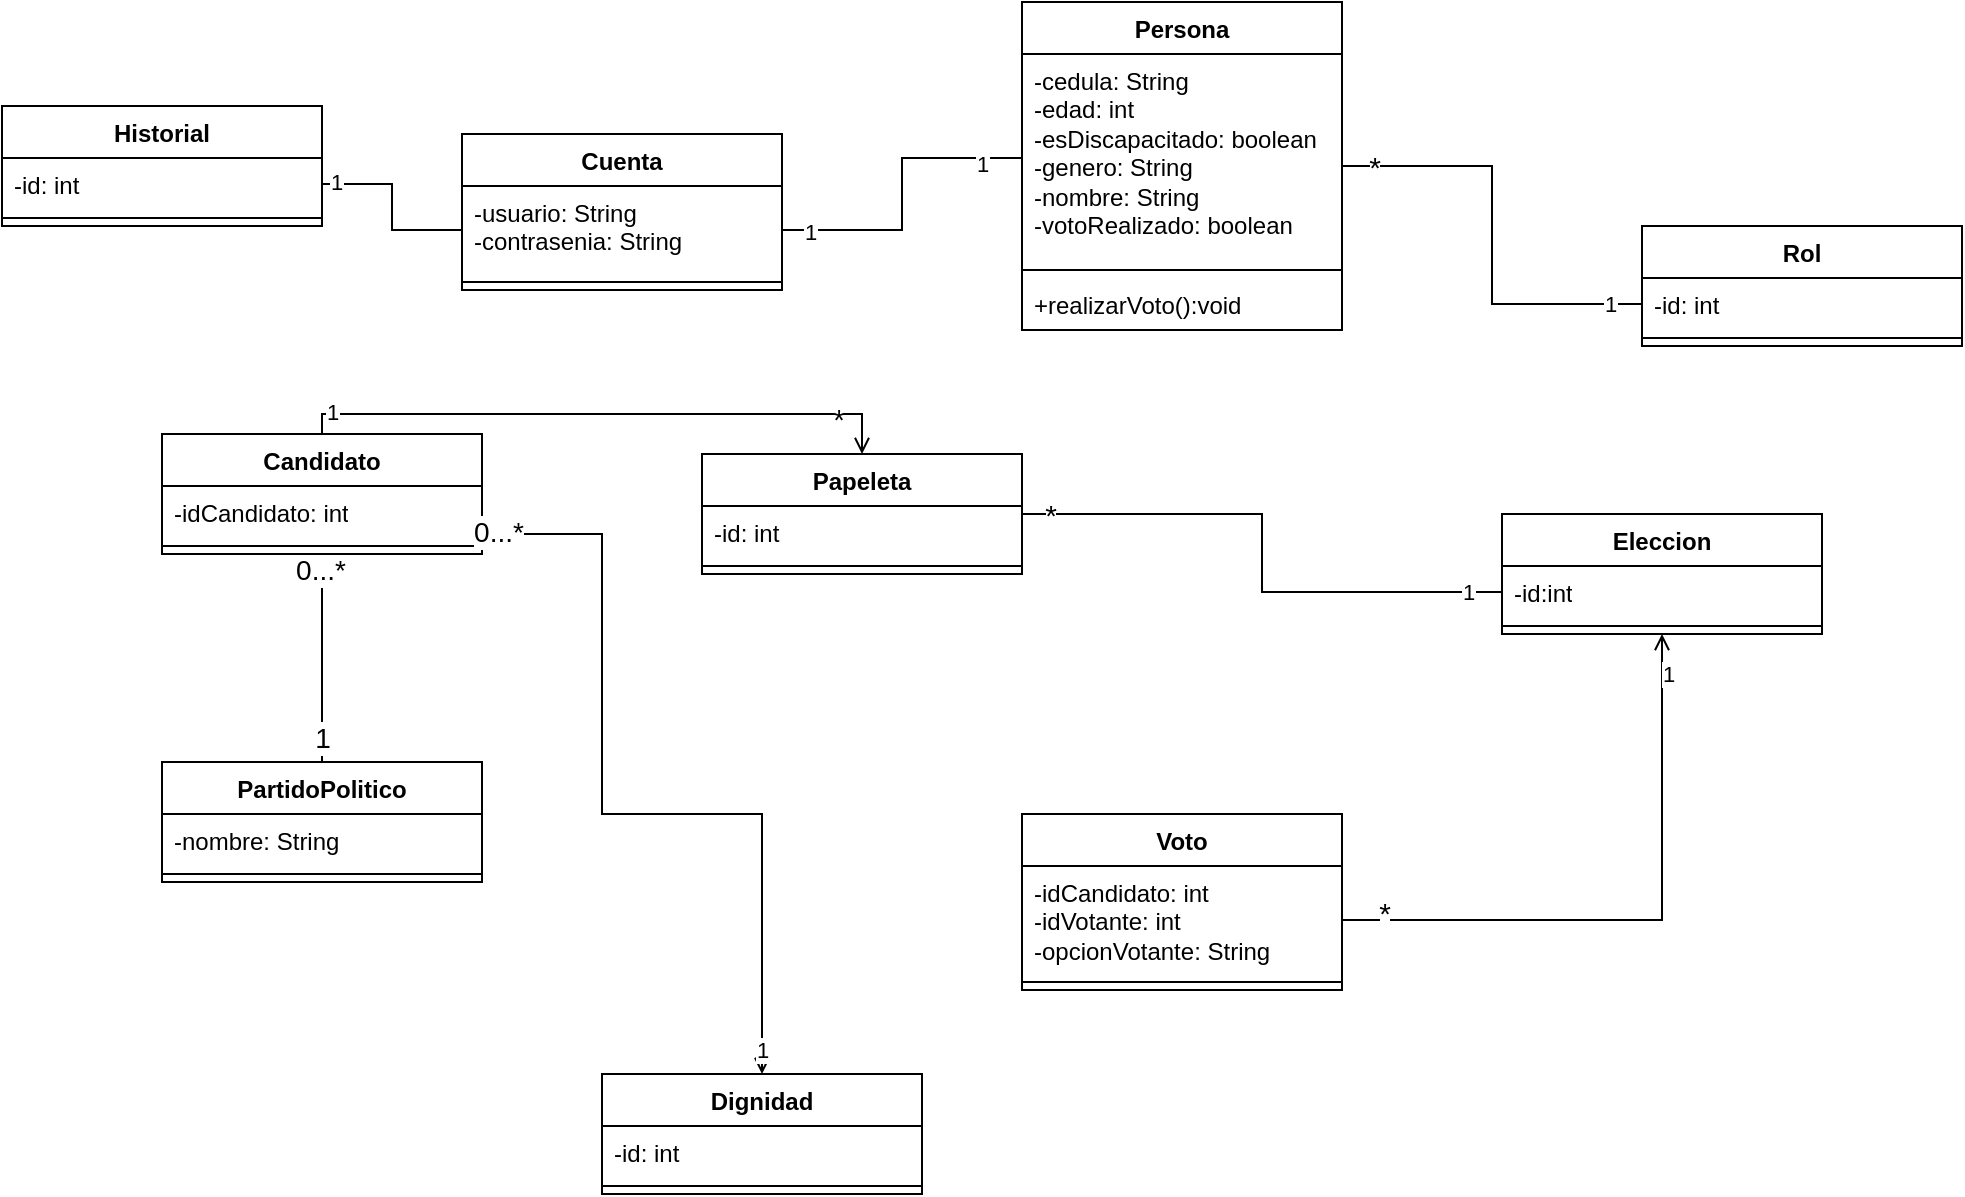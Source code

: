 <mxfile version="21.6.3" type="github">
  <diagram name="Página-1" id="prHyPreBUG_5E3eLT4iP">
    <mxGraphModel dx="1122" dy="741" grid="1" gridSize="10" guides="1" tooltips="1" connect="1" arrows="1" fold="1" page="1" pageScale="1" pageWidth="1169" pageHeight="1654" math="0" shadow="0">
      <root>
        <mxCell id="0" />
        <mxCell id="1" parent="0" />
        <mxCell id="Y1fotiqVOqHZ8sBEhJWd-53" style="edgeStyle=orthogonalEdgeStyle;rounded=0;orthogonalLoop=1;jettySize=auto;html=1;entryX=0;entryY=0.5;entryDx=0;entryDy=0;endArrow=none;endFill=0;" parent="1" source="Y1fotiqVOqHZ8sBEhJWd-1" target="Y1fotiqVOqHZ8sBEhJWd-14" edge="1">
          <mxGeometry relative="1" as="geometry" />
        </mxCell>
        <mxCell id="Y1fotiqVOqHZ8sBEhJWd-60" value="1" style="edgeLabel;html=1;align=center;verticalAlign=middle;resizable=0;points=[];fontSize=11;fontFamily=Helvetica;fontColor=default;" parent="Y1fotiqVOqHZ8sBEhJWd-53" vertex="1" connectable="0">
          <mxGeometry x="0.878" relative="1" as="geometry">
            <mxPoint as="offset" />
          </mxGeometry>
        </mxCell>
        <mxCell id="Y1fotiqVOqHZ8sBEhJWd-62" value="&lt;font style=&quot;font-size: 15px;&quot;&gt;*&lt;/font&gt;" style="edgeLabel;html=1;align=center;verticalAlign=middle;resizable=0;points=[];fontSize=11;fontFamily=Helvetica;fontColor=default;" parent="Y1fotiqVOqHZ8sBEhJWd-53" vertex="1" connectable="0">
          <mxGeometry x="-0.9" relative="1" as="geometry">
            <mxPoint as="offset" />
          </mxGeometry>
        </mxCell>
        <mxCell id="Y1fotiqVOqHZ8sBEhJWd-1" value="Papeleta" style="swimlane;fontStyle=1;align=center;verticalAlign=top;childLayout=stackLayout;horizontal=1;startSize=26;horizontalStack=0;resizeParent=1;resizeParentMax=0;resizeLast=0;collapsible=1;marginBottom=0;whiteSpace=wrap;html=1;" parent="1" vertex="1">
          <mxGeometry x="460" y="240" width="160" height="60" as="geometry" />
        </mxCell>
        <mxCell id="Y1fotiqVOqHZ8sBEhJWd-2" value="-id: int" style="text;strokeColor=none;fillColor=none;align=left;verticalAlign=top;spacingLeft=4;spacingRight=4;overflow=hidden;rotatable=0;points=[[0,0.5],[1,0.5]];portConstraint=eastwest;whiteSpace=wrap;html=1;" parent="Y1fotiqVOqHZ8sBEhJWd-1" vertex="1">
          <mxGeometry y="26" width="160" height="26" as="geometry" />
        </mxCell>
        <mxCell id="Y1fotiqVOqHZ8sBEhJWd-3" value="" style="line;strokeWidth=1;fillColor=none;align=left;verticalAlign=middle;spacingTop=-1;spacingLeft=3;spacingRight=3;rotatable=0;labelPosition=right;points=[];portConstraint=eastwest;strokeColor=inherit;" parent="Y1fotiqVOqHZ8sBEhJWd-1" vertex="1">
          <mxGeometry y="52" width="160" height="8" as="geometry" />
        </mxCell>
        <mxCell id="Y1fotiqVOqHZ8sBEhJWd-44" style="edgeStyle=orthogonalEdgeStyle;rounded=0;orthogonalLoop=1;jettySize=auto;html=1;entryX=0;entryY=0.5;entryDx=0;entryDy=0;endArrow=none;endFill=0;" parent="1" source="Y1fotiqVOqHZ8sBEhJWd-5" target="Y1fotiqVOqHZ8sBEhJWd-10" edge="1">
          <mxGeometry relative="1" as="geometry" />
        </mxCell>
        <mxCell id="Y1fotiqVOqHZ8sBEhJWd-56" value="1" style="edgeLabel;html=1;align=center;verticalAlign=middle;resizable=0;points=[];fontSize=11;fontFamily=Helvetica;fontColor=default;" parent="Y1fotiqVOqHZ8sBEhJWd-44" vertex="1" connectable="0">
          <mxGeometry x="0.842" relative="1" as="geometry">
            <mxPoint x="1" as="offset" />
          </mxGeometry>
        </mxCell>
        <mxCell id="Y1fotiqVOqHZ8sBEhJWd-57" value="&lt;font style=&quot;font-size: 15px;&quot;&gt;*&lt;/font&gt;" style="edgeLabel;html=1;align=center;verticalAlign=middle;resizable=0;points=[];fontSize=11;fontFamily=Helvetica;fontColor=default;" parent="Y1fotiqVOqHZ8sBEhJWd-44" vertex="1" connectable="0">
          <mxGeometry x="-0.855" relative="1" as="geometry">
            <mxPoint as="offset" />
          </mxGeometry>
        </mxCell>
        <mxCell id="Y1fotiqVOqHZ8sBEhJWd-5" value="Persona" style="swimlane;fontStyle=1;align=center;verticalAlign=top;childLayout=stackLayout;horizontal=1;startSize=26;horizontalStack=0;resizeParent=1;resizeParentMax=0;resizeLast=0;collapsible=1;marginBottom=0;whiteSpace=wrap;html=1;" parent="1" vertex="1">
          <mxGeometry x="620" y="14" width="160" height="164" as="geometry" />
        </mxCell>
        <mxCell id="Y1fotiqVOqHZ8sBEhJWd-6" value="-cedula: String&lt;br&gt;-edad: int&lt;br&gt;-esDiscapacitado: boolean&lt;br&gt;-genero: String&lt;br&gt;-nombre: String&lt;br&gt;-votoRealizado: boolean" style="text;strokeColor=none;fillColor=none;align=left;verticalAlign=top;spacingLeft=4;spacingRight=4;overflow=hidden;rotatable=0;points=[[0,0.5],[1,0.5]];portConstraint=eastwest;whiteSpace=wrap;html=1;" parent="Y1fotiqVOqHZ8sBEhJWd-5" vertex="1">
          <mxGeometry y="26" width="160" height="104" as="geometry" />
        </mxCell>
        <mxCell id="Y1fotiqVOqHZ8sBEhJWd-7" value="" style="line;strokeWidth=1;fillColor=none;align=left;verticalAlign=middle;spacingTop=-1;spacingLeft=3;spacingRight=3;rotatable=0;labelPosition=right;points=[];portConstraint=eastwest;strokeColor=inherit;" parent="Y1fotiqVOqHZ8sBEhJWd-5" vertex="1">
          <mxGeometry y="130" width="160" height="8" as="geometry" />
        </mxCell>
        <mxCell id="Y1fotiqVOqHZ8sBEhJWd-8" value="+realizarVoto():void" style="text;strokeColor=none;fillColor=none;align=left;verticalAlign=top;spacingLeft=4;spacingRight=4;overflow=hidden;rotatable=0;points=[[0,0.5],[1,0.5]];portConstraint=eastwest;whiteSpace=wrap;html=1;" parent="Y1fotiqVOqHZ8sBEhJWd-5" vertex="1">
          <mxGeometry y="138" width="160" height="26" as="geometry" />
        </mxCell>
        <mxCell id="Y1fotiqVOqHZ8sBEhJWd-9" value="Rol" style="swimlane;fontStyle=1;align=center;verticalAlign=top;childLayout=stackLayout;horizontal=1;startSize=26;horizontalStack=0;resizeParent=1;resizeParentMax=0;resizeLast=0;collapsible=1;marginBottom=0;whiteSpace=wrap;html=1;" parent="1" vertex="1">
          <mxGeometry x="930" y="126" width="160" height="60" as="geometry" />
        </mxCell>
        <mxCell id="Y1fotiqVOqHZ8sBEhJWd-10" value="-id: int" style="text;strokeColor=none;fillColor=none;align=left;verticalAlign=top;spacingLeft=4;spacingRight=4;overflow=hidden;rotatable=0;points=[[0,0.5],[1,0.5]];portConstraint=eastwest;whiteSpace=wrap;html=1;" parent="Y1fotiqVOqHZ8sBEhJWd-9" vertex="1">
          <mxGeometry y="26" width="160" height="26" as="geometry" />
        </mxCell>
        <mxCell id="Y1fotiqVOqHZ8sBEhJWd-11" value="" style="line;strokeWidth=1;fillColor=none;align=left;verticalAlign=middle;spacingTop=-1;spacingLeft=3;spacingRight=3;rotatable=0;labelPosition=right;points=[];portConstraint=eastwest;strokeColor=inherit;" parent="Y1fotiqVOqHZ8sBEhJWd-9" vertex="1">
          <mxGeometry y="52" width="160" height="8" as="geometry" />
        </mxCell>
        <mxCell id="Y1fotiqVOqHZ8sBEhJWd-51" style="edgeStyle=orthogonalEdgeStyle;rounded=0;orthogonalLoop=1;jettySize=auto;html=1;entryX=1;entryY=0.5;entryDx=0;entryDy=0;endArrow=none;endFill=0;startArrow=open;startFill=0;targetPerimeterSpacing=12;sourcePerimeterSpacing=0;endSize=7;" parent="1" source="Y1fotiqVOqHZ8sBEhJWd-13" target="Y1fotiqVOqHZ8sBEhJWd-18" edge="1">
          <mxGeometry relative="1" as="geometry" />
        </mxCell>
        <mxCell id="Y1fotiqVOqHZ8sBEhJWd-59" value="1" style="edgeLabel;html=1;align=center;verticalAlign=middle;resizable=0;points=[];fontSize=11;fontFamily=Helvetica;fontColor=default;" parent="Y1fotiqVOqHZ8sBEhJWd-51" vertex="1" connectable="0">
          <mxGeometry x="-0.872" y="3" relative="1" as="geometry">
            <mxPoint as="offset" />
          </mxGeometry>
        </mxCell>
        <mxCell id="Y1fotiqVOqHZ8sBEhJWd-61" value="&lt;font style=&quot;font-size: 15px;&quot;&gt;*&lt;/font&gt;" style="edgeLabel;html=1;align=center;verticalAlign=middle;resizable=0;points=[];fontSize=11;fontFamily=Helvetica;fontColor=default;" parent="Y1fotiqVOqHZ8sBEhJWd-51" vertex="1" connectable="0">
          <mxGeometry x="0.864" y="-4" relative="1" as="geometry">
            <mxPoint as="offset" />
          </mxGeometry>
        </mxCell>
        <mxCell id="Y1fotiqVOqHZ8sBEhJWd-13" value="Eleccion" style="swimlane;fontStyle=1;align=center;verticalAlign=top;childLayout=stackLayout;horizontal=1;startSize=26;horizontalStack=0;resizeParent=1;resizeParentMax=0;resizeLast=0;collapsible=1;marginBottom=0;whiteSpace=wrap;html=1;" parent="1" vertex="1">
          <mxGeometry x="860" y="270" width="160" height="60" as="geometry" />
        </mxCell>
        <mxCell id="Y1fotiqVOqHZ8sBEhJWd-14" value="-id:int" style="text;strokeColor=none;fillColor=none;align=left;verticalAlign=top;spacingLeft=4;spacingRight=4;overflow=hidden;rotatable=0;points=[[0,0.5],[1,0.5]];portConstraint=eastwest;whiteSpace=wrap;html=1;" parent="Y1fotiqVOqHZ8sBEhJWd-13" vertex="1">
          <mxGeometry y="26" width="160" height="26" as="geometry" />
        </mxCell>
        <mxCell id="Y1fotiqVOqHZ8sBEhJWd-15" value="" style="line;strokeWidth=1;fillColor=none;align=left;verticalAlign=middle;spacingTop=-1;spacingLeft=3;spacingRight=3;rotatable=0;labelPosition=right;points=[];portConstraint=eastwest;strokeColor=inherit;" parent="Y1fotiqVOqHZ8sBEhJWd-13" vertex="1">
          <mxGeometry y="52" width="160" height="8" as="geometry" />
        </mxCell>
        <mxCell id="Y1fotiqVOqHZ8sBEhJWd-17" value="Voto" style="swimlane;fontStyle=1;align=center;verticalAlign=top;childLayout=stackLayout;horizontal=1;startSize=26;horizontalStack=0;resizeParent=1;resizeParentMax=0;resizeLast=0;collapsible=1;marginBottom=0;whiteSpace=wrap;html=1;" parent="1" vertex="1">
          <mxGeometry x="620" y="420" width="160" height="88" as="geometry" />
        </mxCell>
        <mxCell id="Y1fotiqVOqHZ8sBEhJWd-18" value="-idCandidato: int&lt;br&gt;-idVotante: int&lt;br&gt;-opcionVotante: String" style="text;strokeColor=none;fillColor=none;align=left;verticalAlign=top;spacingLeft=4;spacingRight=4;overflow=hidden;rotatable=0;points=[[0,0.5],[1,0.5]];portConstraint=eastwest;whiteSpace=wrap;html=1;" parent="Y1fotiqVOqHZ8sBEhJWd-17" vertex="1">
          <mxGeometry y="26" width="160" height="54" as="geometry" />
        </mxCell>
        <mxCell id="Y1fotiqVOqHZ8sBEhJWd-19" value="" style="line;strokeWidth=1;fillColor=none;align=left;verticalAlign=middle;spacingTop=-1;spacingLeft=3;spacingRight=3;rotatable=0;labelPosition=right;points=[];portConstraint=eastwest;strokeColor=inherit;" parent="Y1fotiqVOqHZ8sBEhJWd-17" vertex="1">
          <mxGeometry y="80" width="160" height="8" as="geometry" />
        </mxCell>
        <mxCell id="Y1fotiqVOqHZ8sBEhJWd-21" value="Dignidad" style="swimlane;fontStyle=1;align=center;verticalAlign=top;childLayout=stackLayout;horizontal=1;startSize=26;horizontalStack=0;resizeParent=1;resizeParentMax=0;resizeLast=0;collapsible=1;marginBottom=0;whiteSpace=wrap;html=1;" parent="1" vertex="1">
          <mxGeometry x="410" y="550" width="160" height="60" as="geometry" />
        </mxCell>
        <mxCell id="Y1fotiqVOqHZ8sBEhJWd-22" value="-id: int" style="text;strokeColor=none;fillColor=none;align=left;verticalAlign=top;spacingLeft=4;spacingRight=4;overflow=hidden;rotatable=0;points=[[0,0.5],[1,0.5]];portConstraint=eastwest;whiteSpace=wrap;html=1;" parent="Y1fotiqVOqHZ8sBEhJWd-21" vertex="1">
          <mxGeometry y="26" width="160" height="26" as="geometry" />
        </mxCell>
        <mxCell id="Y1fotiqVOqHZ8sBEhJWd-23" value="" style="line;strokeWidth=1;fillColor=none;align=left;verticalAlign=middle;spacingTop=-1;spacingLeft=3;spacingRight=3;rotatable=0;labelPosition=right;points=[];portConstraint=eastwest;strokeColor=inherit;" parent="Y1fotiqVOqHZ8sBEhJWd-21" vertex="1">
          <mxGeometry y="52" width="160" height="8" as="geometry" />
        </mxCell>
        <mxCell id="Y1fotiqVOqHZ8sBEhJWd-25" value="PartidoPolitico" style="swimlane;fontStyle=1;align=center;verticalAlign=top;childLayout=stackLayout;horizontal=1;startSize=26;horizontalStack=0;resizeParent=1;resizeParentMax=0;resizeLast=0;collapsible=1;marginBottom=0;whiteSpace=wrap;html=1;" parent="1" vertex="1">
          <mxGeometry x="190" y="394" width="160" height="60" as="geometry" />
        </mxCell>
        <mxCell id="Y1fotiqVOqHZ8sBEhJWd-26" value="-nombre: String" style="text;strokeColor=none;fillColor=none;align=left;verticalAlign=top;spacingLeft=4;spacingRight=4;overflow=hidden;rotatable=0;points=[[0,0.5],[1,0.5]];portConstraint=eastwest;whiteSpace=wrap;html=1;" parent="Y1fotiqVOqHZ8sBEhJWd-25" vertex="1">
          <mxGeometry y="26" width="160" height="26" as="geometry" />
        </mxCell>
        <mxCell id="Y1fotiqVOqHZ8sBEhJWd-27" value="" style="line;strokeWidth=1;fillColor=none;align=left;verticalAlign=middle;spacingTop=-1;spacingLeft=3;spacingRight=3;rotatable=0;labelPosition=right;points=[];portConstraint=eastwest;strokeColor=inherit;" parent="Y1fotiqVOqHZ8sBEhJWd-25" vertex="1">
          <mxGeometry y="52" width="160" height="8" as="geometry" />
        </mxCell>
        <mxCell id="Y1fotiqVOqHZ8sBEhJWd-50" style="edgeStyle=orthogonalEdgeStyle;rounded=0;orthogonalLoop=1;jettySize=auto;html=1;entryX=0.5;entryY=0;entryDx=0;entryDy=0;endArrow=none;endFill=0;" parent="1" source="Y1fotiqVOqHZ8sBEhJWd-29" target="Y1fotiqVOqHZ8sBEhJWd-25" edge="1">
          <mxGeometry relative="1" as="geometry" />
        </mxCell>
        <mxCell id="Y1fotiqVOqHZ8sBEhJWd-67" value="&lt;font style=&quot;font-size: 14px;&quot;&gt;0...*&lt;/font&gt;" style="edgeLabel;html=1;align=center;verticalAlign=middle;resizable=0;points=[];fontSize=11;fontFamily=Helvetica;fontColor=default;" parent="Y1fotiqVOqHZ8sBEhJWd-50" vertex="1" connectable="0">
          <mxGeometry x="-0.855" y="-1" relative="1" as="geometry">
            <mxPoint as="offset" />
          </mxGeometry>
        </mxCell>
        <mxCell id="Y1fotiqVOqHZ8sBEhJWd-68" value="&lt;font style=&quot;font-size: 14px;&quot;&gt;1&lt;/font&gt;" style="edgeLabel;html=1;align=center;verticalAlign=middle;resizable=0;points=[];fontSize=11;fontFamily=Helvetica;fontColor=default;" parent="Y1fotiqVOqHZ8sBEhJWd-50" vertex="1" connectable="0">
          <mxGeometry x="0.769" relative="1" as="geometry">
            <mxPoint as="offset" />
          </mxGeometry>
        </mxCell>
        <mxCell id="Y1fotiqVOqHZ8sBEhJWd-52" style="edgeStyle=orthogonalEdgeStyle;rounded=0;orthogonalLoop=1;jettySize=auto;html=1;entryX=0.5;entryY=0;entryDx=0;entryDy=0;endArrow=open;endFill=0;" parent="1" source="Y1fotiqVOqHZ8sBEhJWd-29" target="Y1fotiqVOqHZ8sBEhJWd-1" edge="1">
          <mxGeometry relative="1" as="geometry">
            <Array as="points">
              <mxPoint x="270" y="220" />
              <mxPoint x="540" y="220" />
            </Array>
          </mxGeometry>
        </mxCell>
        <mxCell id="Y1fotiqVOqHZ8sBEhJWd-63" value="&lt;font style=&quot;font-size: 15px;&quot;&gt;*&lt;/font&gt;" style="edgeLabel;html=1;align=center;verticalAlign=middle;resizable=0;points=[];fontSize=11;fontFamily=Helvetica;fontColor=default;" parent="Y1fotiqVOqHZ8sBEhJWd-52" vertex="1" connectable="0">
          <mxGeometry x="0.782" y="-2" relative="1" as="geometry">
            <mxPoint as="offset" />
          </mxGeometry>
        </mxCell>
        <mxCell id="Y1fotiqVOqHZ8sBEhJWd-64" value="1" style="edgeLabel;html=1;align=center;verticalAlign=middle;resizable=0;points=[];fontSize=11;fontFamily=Helvetica;fontColor=default;" parent="Y1fotiqVOqHZ8sBEhJWd-52" vertex="1" connectable="0">
          <mxGeometry x="-0.9" y="1" relative="1" as="geometry">
            <mxPoint as="offset" />
          </mxGeometry>
        </mxCell>
        <mxCell id="Y1fotiqVOqHZ8sBEhJWd-29" value="Candidato" style="swimlane;fontStyle=1;align=center;verticalAlign=top;childLayout=stackLayout;horizontal=1;startSize=26;horizontalStack=0;resizeParent=1;resizeParentMax=0;resizeLast=0;collapsible=1;marginBottom=0;whiteSpace=wrap;html=1;" parent="1" vertex="1">
          <mxGeometry x="190" y="230" width="160" height="60" as="geometry" />
        </mxCell>
        <mxCell id="Y1fotiqVOqHZ8sBEhJWd-30" value="-idCandidato: int" style="text;strokeColor=none;fillColor=none;align=left;verticalAlign=top;spacingLeft=4;spacingRight=4;overflow=hidden;rotatable=0;points=[[0,0.5],[1,0.5]];portConstraint=eastwest;whiteSpace=wrap;html=1;" parent="Y1fotiqVOqHZ8sBEhJWd-29" vertex="1">
          <mxGeometry y="26" width="160" height="26" as="geometry" />
        </mxCell>
        <mxCell id="Y1fotiqVOqHZ8sBEhJWd-31" value="" style="line;strokeWidth=1;fillColor=none;align=left;verticalAlign=middle;spacingTop=-1;spacingLeft=3;spacingRight=3;rotatable=0;labelPosition=right;points=[];portConstraint=eastwest;strokeColor=inherit;" parent="Y1fotiqVOqHZ8sBEhJWd-29" vertex="1">
          <mxGeometry y="52" width="160" height="8" as="geometry" />
        </mxCell>
        <mxCell id="Y1fotiqVOqHZ8sBEhJWd-33" value="Historial" style="swimlane;fontStyle=1;align=center;verticalAlign=top;childLayout=stackLayout;horizontal=1;startSize=26;horizontalStack=0;resizeParent=1;resizeParentMax=0;resizeLast=0;collapsible=1;marginBottom=0;whiteSpace=wrap;html=1;" parent="1" vertex="1">
          <mxGeometry x="110" y="66" width="160" height="60" as="geometry" />
        </mxCell>
        <mxCell id="Y1fotiqVOqHZ8sBEhJWd-34" value="-id: int" style="text;strokeColor=none;fillColor=none;align=left;verticalAlign=top;spacingLeft=4;spacingRight=4;overflow=hidden;rotatable=0;points=[[0,0.5],[1,0.5]];portConstraint=eastwest;whiteSpace=wrap;html=1;" parent="Y1fotiqVOqHZ8sBEhJWd-33" vertex="1">
          <mxGeometry y="26" width="160" height="26" as="geometry" />
        </mxCell>
        <mxCell id="Y1fotiqVOqHZ8sBEhJWd-35" value="" style="line;strokeWidth=1;fillColor=none;align=left;verticalAlign=middle;spacingTop=-1;spacingLeft=3;spacingRight=3;rotatable=0;labelPosition=right;points=[];portConstraint=eastwest;strokeColor=inherit;" parent="Y1fotiqVOqHZ8sBEhJWd-33" vertex="1">
          <mxGeometry y="52" width="160" height="8" as="geometry" />
        </mxCell>
        <mxCell id="Y1fotiqVOqHZ8sBEhJWd-37" value="Cuenta" style="swimlane;fontStyle=1;align=center;verticalAlign=top;childLayout=stackLayout;horizontal=1;startSize=26;horizontalStack=0;resizeParent=1;resizeParentMax=0;resizeLast=0;collapsible=1;marginBottom=0;whiteSpace=wrap;html=1;" parent="1" vertex="1">
          <mxGeometry x="340" y="80" width="160" height="78" as="geometry" />
        </mxCell>
        <mxCell id="Y1fotiqVOqHZ8sBEhJWd-38" value="-usuario: String&lt;br&gt;-contrasenia: String" style="text;strokeColor=none;fillColor=none;align=left;verticalAlign=top;spacingLeft=4;spacingRight=4;overflow=hidden;rotatable=0;points=[[0,0.5],[1,0.5]];portConstraint=eastwest;whiteSpace=wrap;html=1;" parent="Y1fotiqVOqHZ8sBEhJWd-37" vertex="1">
          <mxGeometry y="26" width="160" height="44" as="geometry" />
        </mxCell>
        <mxCell id="Y1fotiqVOqHZ8sBEhJWd-39" value="" style="line;strokeWidth=1;fillColor=none;align=left;verticalAlign=middle;spacingTop=-1;spacingLeft=3;spacingRight=3;rotatable=0;labelPosition=right;points=[];portConstraint=eastwest;strokeColor=inherit;" parent="Y1fotiqVOqHZ8sBEhJWd-37" vertex="1">
          <mxGeometry y="70" width="160" height="8" as="geometry" />
        </mxCell>
        <mxCell id="Y1fotiqVOqHZ8sBEhJWd-45" style="edgeStyle=orthogonalEdgeStyle;rounded=0;orthogonalLoop=1;jettySize=auto;html=1;entryX=1;entryY=0.5;entryDx=0;entryDy=0;endArrow=none;endFill=0;" parent="1" source="Y1fotiqVOqHZ8sBEhJWd-6" target="Y1fotiqVOqHZ8sBEhJWd-38" edge="1">
          <mxGeometry relative="1" as="geometry" />
        </mxCell>
        <mxCell id="Y1fotiqVOqHZ8sBEhJWd-54" value="1" style="edgeLabel;html=1;align=center;verticalAlign=middle;resizable=0;points=[];fontSize=11;fontFamily=Helvetica;fontColor=default;" parent="Y1fotiqVOqHZ8sBEhJWd-45" vertex="1" connectable="0">
          <mxGeometry x="0.828" y="1" relative="1" as="geometry">
            <mxPoint as="offset" />
          </mxGeometry>
        </mxCell>
        <mxCell id="Y1fotiqVOqHZ8sBEhJWd-58" value="1" style="edgeLabel;html=1;align=center;verticalAlign=middle;resizable=0;points=[];fontSize=11;fontFamily=Helvetica;fontColor=default;" parent="Y1fotiqVOqHZ8sBEhJWd-45" vertex="1" connectable="0">
          <mxGeometry x="-0.735" y="3" relative="1" as="geometry">
            <mxPoint as="offset" />
          </mxGeometry>
        </mxCell>
        <mxCell id="Y1fotiqVOqHZ8sBEhJWd-46" style="edgeStyle=orthogonalEdgeStyle;rounded=0;orthogonalLoop=1;jettySize=auto;html=1;entryX=1;entryY=0.5;entryDx=0;entryDy=0;endArrow=none;endFill=0;" parent="1" source="Y1fotiqVOqHZ8sBEhJWd-38" target="Y1fotiqVOqHZ8sBEhJWd-34" edge="1">
          <mxGeometry relative="1" as="geometry" />
        </mxCell>
        <mxCell id="Y1fotiqVOqHZ8sBEhJWd-55" value="1" style="edgeLabel;html=1;align=center;verticalAlign=middle;resizable=0;points=[];fontSize=11;fontFamily=Helvetica;fontColor=default;" parent="Y1fotiqVOqHZ8sBEhJWd-46" vertex="1" connectable="0">
          <mxGeometry x="0.863" y="-1" relative="1" as="geometry">
            <mxPoint as="offset" />
          </mxGeometry>
        </mxCell>
        <mxCell id="Y1fotiqVOqHZ8sBEhJWd-49" style="edgeStyle=orthogonalEdgeStyle;rounded=0;orthogonalLoop=1;jettySize=auto;html=1;entryX=0.5;entryY=0;entryDx=0;entryDy=0;endArrow=open;endFill=0;" parent="1" source="Y1fotiqVOqHZ8sBEhJWd-30" target="Y1fotiqVOqHZ8sBEhJWd-21" edge="1">
          <mxGeometry relative="1" as="geometry">
            <Array as="points">
              <mxPoint x="410" y="280" />
              <mxPoint x="410" y="420" />
              <mxPoint x="490" y="420" />
            </Array>
          </mxGeometry>
        </mxCell>
        <mxCell id="Y1fotiqVOqHZ8sBEhJWd-65" value="&lt;font style=&quot;font-size: 14px;&quot;&gt;0...*&lt;/font&gt;" style="edgeLabel;html=1;align=center;verticalAlign=middle;resizable=0;points=[];fontSize=11;fontFamily=Helvetica;fontColor=default;" parent="Y1fotiqVOqHZ8sBEhJWd-49" vertex="1" connectable="0">
          <mxGeometry x="-0.964" y="1" relative="1" as="geometry">
            <mxPoint as="offset" />
          </mxGeometry>
        </mxCell>
        <mxCell id="Y1fotiqVOqHZ8sBEhJWd-66" value="1" style="edgeLabel;html=1;align=center;verticalAlign=middle;resizable=0;points=[];fontSize=11;fontFamily=Helvetica;fontColor=default;" parent="Y1fotiqVOqHZ8sBEhJWd-49" vertex="1" connectable="0">
          <mxGeometry x="0.938" relative="1" as="geometry">
            <mxPoint as="offset" />
          </mxGeometry>
        </mxCell>
      </root>
    </mxGraphModel>
  </diagram>
</mxfile>
